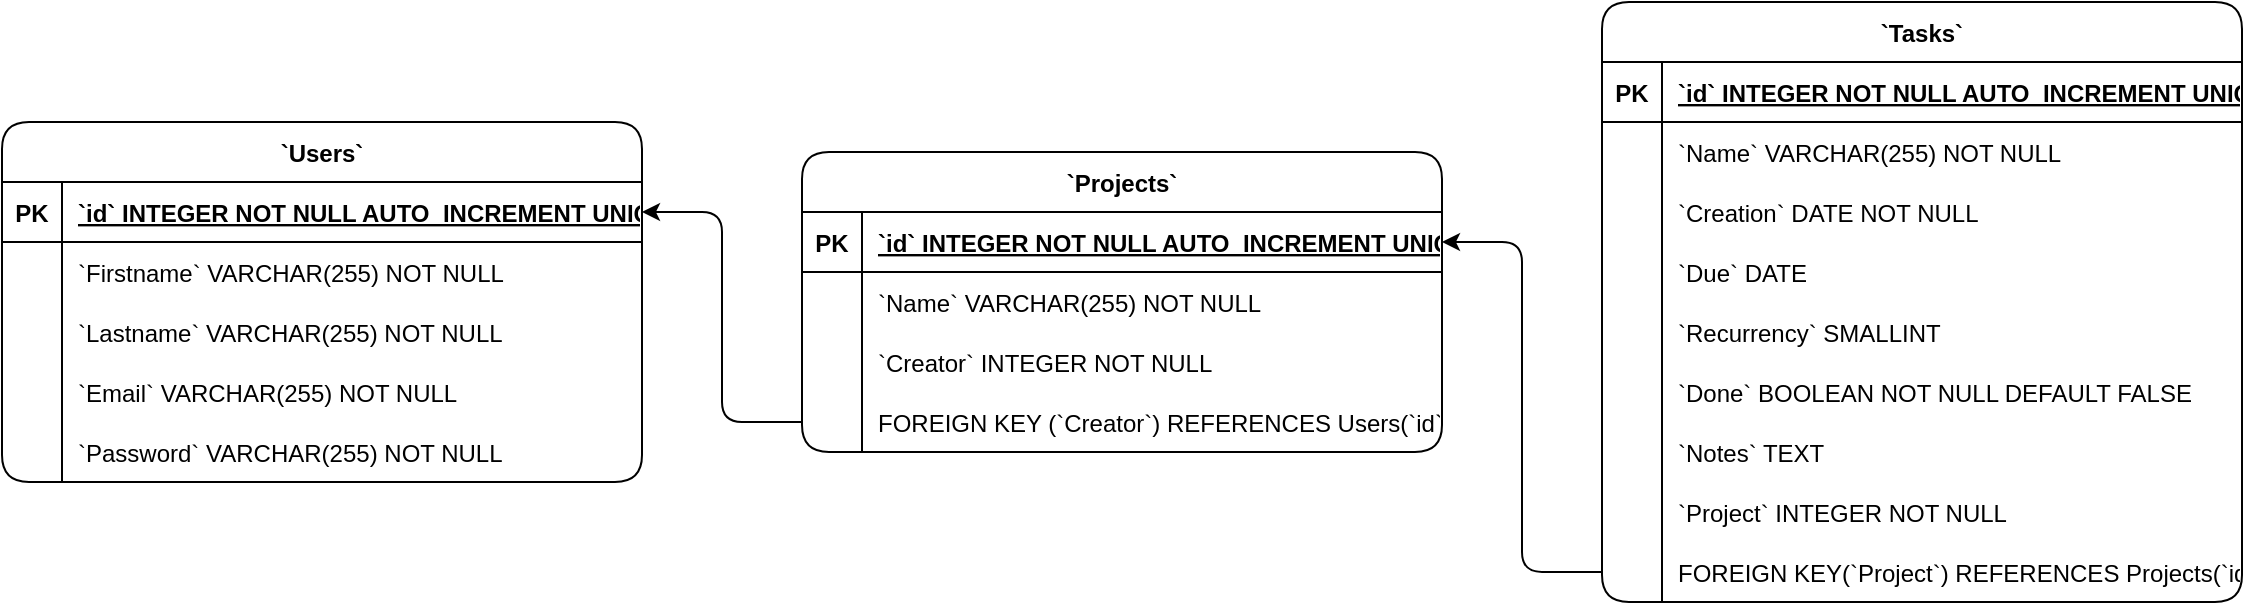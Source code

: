 <mxfile version="24.7.12">
  <diagram name="Pagina-1" id="FaUL2bqOBfmjjgBUDtcf">
    <mxGraphModel dx="1434" dy="768" grid="1" gridSize="10" guides="1" tooltips="1" connect="1" arrows="1" fold="1" page="1" pageScale="1" pageWidth="1169" pageHeight="827" math="0" shadow="0">
      <root>
        <mxCell id="0" />
        <mxCell id="1" parent="0" />
        <mxCell id="RrJUnFSJMkI2O_1RerV--42" value="`Users`" style="shape=table;startSize=30;container=1;collapsible=1;childLayout=tableLayout;fixedRows=1;rowLines=0;fontStyle=1;align=center;resizeLast=1;rounded=1;labelBackgroundColor=none;" parent="1" vertex="1">
          <mxGeometry x="80" y="260" width="320" height="180" as="geometry" />
        </mxCell>
        <mxCell id="RrJUnFSJMkI2O_1RerV--43" value="" style="shape=tableRow;horizontal=0;startSize=0;swimlaneHead=0;swimlaneBody=0;fillColor=none;collapsible=0;dropTarget=0;points=[[0,0.5],[1,0.5]];portConstraint=eastwest;top=0;left=0;right=0;bottom=1;rounded=1;labelBackgroundColor=none;" parent="RrJUnFSJMkI2O_1RerV--42" vertex="1">
          <mxGeometry y="30" width="320" height="30" as="geometry" />
        </mxCell>
        <mxCell id="RrJUnFSJMkI2O_1RerV--44" value="PK" style="shape=partialRectangle;overflow=hidden;connectable=0;fillColor=none;top=0;left=0;bottom=0;right=0;fontStyle=1;rounded=1;labelBackgroundColor=none;" parent="RrJUnFSJMkI2O_1RerV--43" vertex="1">
          <mxGeometry width="30" height="30" as="geometry">
            <mxRectangle width="30" height="30" as="alternateBounds" />
          </mxGeometry>
        </mxCell>
        <mxCell id="RrJUnFSJMkI2O_1RerV--45" value="`id` INTEGER NOT NULL AUTO_INCREMENT UNIQUE" style="shape=partialRectangle;overflow=hidden;connectable=0;fillColor=none;align=left;top=0;left=0;bottom=0;right=0;spacingLeft=6;fontStyle=5;rounded=1;labelBackgroundColor=none;" parent="RrJUnFSJMkI2O_1RerV--43" vertex="1">
          <mxGeometry x="30" width="290" height="30" as="geometry">
            <mxRectangle width="290" height="30" as="alternateBounds" />
          </mxGeometry>
        </mxCell>
        <mxCell id="RrJUnFSJMkI2O_1RerV--46" value="" style="shape=tableRow;horizontal=0;startSize=0;swimlaneHead=0;swimlaneBody=0;fillColor=none;collapsible=0;dropTarget=0;points=[[0,0.5],[1,0.5]];portConstraint=eastwest;top=0;left=0;right=0;bottom=0;rounded=1;labelBackgroundColor=none;" parent="RrJUnFSJMkI2O_1RerV--42" vertex="1">
          <mxGeometry y="60" width="320" height="30" as="geometry" />
        </mxCell>
        <mxCell id="RrJUnFSJMkI2O_1RerV--47" value="" style="shape=partialRectangle;overflow=hidden;connectable=0;fillColor=none;top=0;left=0;bottom=0;right=0;rounded=1;labelBackgroundColor=none;" parent="RrJUnFSJMkI2O_1RerV--46" vertex="1">
          <mxGeometry width="30" height="30" as="geometry">
            <mxRectangle width="30" height="30" as="alternateBounds" />
          </mxGeometry>
        </mxCell>
        <mxCell id="RrJUnFSJMkI2O_1RerV--48" value="`Firstname` VARCHAR(255) NOT NULL" style="shape=partialRectangle;overflow=hidden;connectable=0;fillColor=none;align=left;top=0;left=0;bottom=0;right=0;spacingLeft=6;rounded=1;labelBackgroundColor=none;" parent="RrJUnFSJMkI2O_1RerV--46" vertex="1">
          <mxGeometry x="30" width="290" height="30" as="geometry">
            <mxRectangle width="290" height="30" as="alternateBounds" />
          </mxGeometry>
        </mxCell>
        <mxCell id="RrJUnFSJMkI2O_1RerV--49" value="" style="shape=tableRow;horizontal=0;startSize=0;swimlaneHead=0;swimlaneBody=0;fillColor=none;collapsible=0;dropTarget=0;points=[[0,0.5],[1,0.5]];portConstraint=eastwest;top=0;left=0;right=0;bottom=0;rounded=1;labelBackgroundColor=none;" parent="RrJUnFSJMkI2O_1RerV--42" vertex="1">
          <mxGeometry y="90" width="320" height="30" as="geometry" />
        </mxCell>
        <mxCell id="RrJUnFSJMkI2O_1RerV--50" value="" style="shape=partialRectangle;overflow=hidden;connectable=0;fillColor=none;top=0;left=0;bottom=0;right=0;rounded=1;labelBackgroundColor=none;" parent="RrJUnFSJMkI2O_1RerV--49" vertex="1">
          <mxGeometry width="30" height="30" as="geometry">
            <mxRectangle width="30" height="30" as="alternateBounds" />
          </mxGeometry>
        </mxCell>
        <mxCell id="RrJUnFSJMkI2O_1RerV--51" value="`Lastname` VARCHAR(255) NOT NULL" style="shape=partialRectangle;overflow=hidden;connectable=0;fillColor=none;align=left;top=0;left=0;bottom=0;right=0;spacingLeft=6;rounded=1;labelBackgroundColor=none;" parent="RrJUnFSJMkI2O_1RerV--49" vertex="1">
          <mxGeometry x="30" width="290" height="30" as="geometry">
            <mxRectangle width="290" height="30" as="alternateBounds" />
          </mxGeometry>
        </mxCell>
        <mxCell id="RrJUnFSJMkI2O_1RerV--52" value="" style="shape=tableRow;horizontal=0;startSize=0;swimlaneHead=0;swimlaneBody=0;fillColor=none;collapsible=0;dropTarget=0;points=[[0,0.5],[1,0.5]];portConstraint=eastwest;top=0;left=0;right=0;bottom=0;rounded=1;labelBackgroundColor=none;" parent="RrJUnFSJMkI2O_1RerV--42" vertex="1">
          <mxGeometry y="120" width="320" height="30" as="geometry" />
        </mxCell>
        <mxCell id="RrJUnFSJMkI2O_1RerV--53" value="" style="shape=partialRectangle;overflow=hidden;connectable=0;fillColor=none;top=0;left=0;bottom=0;right=0;rounded=1;labelBackgroundColor=none;" parent="RrJUnFSJMkI2O_1RerV--52" vertex="1">
          <mxGeometry width="30" height="30" as="geometry">
            <mxRectangle width="30" height="30" as="alternateBounds" />
          </mxGeometry>
        </mxCell>
        <mxCell id="RrJUnFSJMkI2O_1RerV--54" value="`Email` VARCHAR(255) NOT NULL" style="shape=partialRectangle;overflow=hidden;connectable=0;fillColor=none;align=left;top=0;left=0;bottom=0;right=0;spacingLeft=6;rounded=1;labelBackgroundColor=none;" parent="RrJUnFSJMkI2O_1RerV--52" vertex="1">
          <mxGeometry x="30" width="290" height="30" as="geometry">
            <mxRectangle width="290" height="30" as="alternateBounds" />
          </mxGeometry>
        </mxCell>
        <mxCell id="RrJUnFSJMkI2O_1RerV--55" value="" style="shape=tableRow;horizontal=0;startSize=0;swimlaneHead=0;swimlaneBody=0;fillColor=none;collapsible=0;dropTarget=0;points=[[0,0.5],[1,0.5]];portConstraint=eastwest;top=0;left=0;right=0;bottom=0;rounded=1;labelBackgroundColor=none;" parent="RrJUnFSJMkI2O_1RerV--42" vertex="1">
          <mxGeometry y="150" width="320" height="30" as="geometry" />
        </mxCell>
        <mxCell id="RrJUnFSJMkI2O_1RerV--56" value="" style="shape=partialRectangle;overflow=hidden;connectable=0;fillColor=none;top=0;left=0;bottom=0;right=0;rounded=1;labelBackgroundColor=none;" parent="RrJUnFSJMkI2O_1RerV--55" vertex="1">
          <mxGeometry width="30" height="30" as="geometry">
            <mxRectangle width="30" height="30" as="alternateBounds" />
          </mxGeometry>
        </mxCell>
        <mxCell id="RrJUnFSJMkI2O_1RerV--57" value="`Password` VARCHAR(255) NOT NULL" style="shape=partialRectangle;overflow=hidden;connectable=0;fillColor=none;align=left;top=0;left=0;bottom=0;right=0;spacingLeft=6;rounded=1;labelBackgroundColor=none;" parent="RrJUnFSJMkI2O_1RerV--55" vertex="1">
          <mxGeometry x="30" width="290" height="30" as="geometry">
            <mxRectangle width="290" height="30" as="alternateBounds" />
          </mxGeometry>
        </mxCell>
        <mxCell id="RrJUnFSJMkI2O_1RerV--58" value="`Projects`" style="shape=table;startSize=30;container=1;collapsible=1;childLayout=tableLayout;fixedRows=1;rowLines=0;fontStyle=1;align=center;resizeLast=1;rounded=1;labelBackgroundColor=none;" parent="1" vertex="1">
          <mxGeometry x="480" y="275" width="320" height="150" as="geometry" />
        </mxCell>
        <mxCell id="RrJUnFSJMkI2O_1RerV--59" value="" style="shape=tableRow;horizontal=0;startSize=0;swimlaneHead=0;swimlaneBody=0;fillColor=none;collapsible=0;dropTarget=0;points=[[0,0.5],[1,0.5]];portConstraint=eastwest;top=0;left=0;right=0;bottom=1;rounded=1;labelBackgroundColor=none;" parent="RrJUnFSJMkI2O_1RerV--58" vertex="1">
          <mxGeometry y="30" width="320" height="30" as="geometry" />
        </mxCell>
        <mxCell id="RrJUnFSJMkI2O_1RerV--60" value="PK" style="shape=partialRectangle;overflow=hidden;connectable=0;fillColor=none;top=0;left=0;bottom=0;right=0;fontStyle=1;rounded=1;labelBackgroundColor=none;" parent="RrJUnFSJMkI2O_1RerV--59" vertex="1">
          <mxGeometry width="30" height="30" as="geometry">
            <mxRectangle width="30" height="30" as="alternateBounds" />
          </mxGeometry>
        </mxCell>
        <mxCell id="RrJUnFSJMkI2O_1RerV--61" value="`id` INTEGER NOT NULL AUTO_INCREMENT UNIQUE" style="shape=partialRectangle;overflow=hidden;connectable=0;fillColor=none;align=left;top=0;left=0;bottom=0;right=0;spacingLeft=6;fontStyle=5;rounded=1;labelBackgroundColor=none;" parent="RrJUnFSJMkI2O_1RerV--59" vertex="1">
          <mxGeometry x="30" width="290" height="30" as="geometry">
            <mxRectangle width="290" height="30" as="alternateBounds" />
          </mxGeometry>
        </mxCell>
        <mxCell id="RrJUnFSJMkI2O_1RerV--62" value="" style="shape=tableRow;horizontal=0;startSize=0;swimlaneHead=0;swimlaneBody=0;fillColor=none;collapsible=0;dropTarget=0;points=[[0,0.5],[1,0.5]];portConstraint=eastwest;top=0;left=0;right=0;bottom=0;rounded=1;labelBackgroundColor=none;" parent="RrJUnFSJMkI2O_1RerV--58" vertex="1">
          <mxGeometry y="60" width="320" height="30" as="geometry" />
        </mxCell>
        <mxCell id="RrJUnFSJMkI2O_1RerV--63" value="" style="shape=partialRectangle;overflow=hidden;connectable=0;fillColor=none;top=0;left=0;bottom=0;right=0;rounded=1;labelBackgroundColor=none;" parent="RrJUnFSJMkI2O_1RerV--62" vertex="1">
          <mxGeometry width="30" height="30" as="geometry">
            <mxRectangle width="30" height="30" as="alternateBounds" />
          </mxGeometry>
        </mxCell>
        <mxCell id="RrJUnFSJMkI2O_1RerV--64" value="`Name` VARCHAR(255) NOT NULL" style="shape=partialRectangle;overflow=hidden;connectable=0;fillColor=none;align=left;top=0;left=0;bottom=0;right=0;spacingLeft=6;rounded=1;labelBackgroundColor=none;" parent="RrJUnFSJMkI2O_1RerV--62" vertex="1">
          <mxGeometry x="30" width="290" height="30" as="geometry">
            <mxRectangle width="290" height="30" as="alternateBounds" />
          </mxGeometry>
        </mxCell>
        <mxCell id="RrJUnFSJMkI2O_1RerV--65" value="" style="shape=tableRow;horizontal=0;startSize=0;swimlaneHead=0;swimlaneBody=0;fillColor=none;collapsible=0;dropTarget=0;points=[[0,0.5],[1,0.5]];portConstraint=eastwest;top=0;left=0;right=0;bottom=0;rounded=1;labelBackgroundColor=none;" parent="RrJUnFSJMkI2O_1RerV--58" vertex="1">
          <mxGeometry y="90" width="320" height="30" as="geometry" />
        </mxCell>
        <mxCell id="RrJUnFSJMkI2O_1RerV--66" value="" style="shape=partialRectangle;overflow=hidden;connectable=0;fillColor=none;top=0;left=0;bottom=0;right=0;rounded=1;labelBackgroundColor=none;" parent="RrJUnFSJMkI2O_1RerV--65" vertex="1">
          <mxGeometry width="30" height="30" as="geometry">
            <mxRectangle width="30" height="30" as="alternateBounds" />
          </mxGeometry>
        </mxCell>
        <mxCell id="RrJUnFSJMkI2O_1RerV--67" value="`Creator` INTEGER NOT NULL" style="shape=partialRectangle;overflow=hidden;connectable=0;fillColor=none;align=left;top=0;left=0;bottom=0;right=0;spacingLeft=6;rounded=1;labelBackgroundColor=none;" parent="RrJUnFSJMkI2O_1RerV--65" vertex="1">
          <mxGeometry x="30" width="290" height="30" as="geometry">
            <mxRectangle width="290" height="30" as="alternateBounds" />
          </mxGeometry>
        </mxCell>
        <mxCell id="RrJUnFSJMkI2O_1RerV--68" value="" style="shape=tableRow;horizontal=0;startSize=0;swimlaneHead=0;swimlaneBody=0;fillColor=none;collapsible=0;dropTarget=0;points=[[0,0.5],[1,0.5]];portConstraint=eastwest;top=0;left=0;right=0;bottom=0;rounded=1;labelBackgroundColor=none;" parent="RrJUnFSJMkI2O_1RerV--58" vertex="1">
          <mxGeometry y="120" width="320" height="30" as="geometry" />
        </mxCell>
        <mxCell id="RrJUnFSJMkI2O_1RerV--69" value="" style="shape=partialRectangle;overflow=hidden;connectable=0;fillColor=none;top=0;left=0;bottom=0;right=0;rounded=1;labelBackgroundColor=none;" parent="RrJUnFSJMkI2O_1RerV--68" vertex="1">
          <mxGeometry width="30" height="30" as="geometry">
            <mxRectangle width="30" height="30" as="alternateBounds" />
          </mxGeometry>
        </mxCell>
        <mxCell id="RrJUnFSJMkI2O_1RerV--70" value="FOREIGN KEY (`Creator`) REFERENCES Users(`id`)" style="shape=partialRectangle;overflow=hidden;connectable=0;fillColor=none;align=left;top=0;left=0;bottom=0;right=0;spacingLeft=6;rounded=1;labelBackgroundColor=none;" parent="RrJUnFSJMkI2O_1RerV--68" vertex="1">
          <mxGeometry x="30" width="290" height="30" as="geometry">
            <mxRectangle width="290" height="30" as="alternateBounds" />
          </mxGeometry>
        </mxCell>
        <mxCell id="RrJUnFSJMkI2O_1RerV--71" value="`Tasks`" style="shape=table;startSize=30;container=1;collapsible=1;childLayout=tableLayout;fixedRows=1;rowLines=0;fontStyle=1;align=center;resizeLast=1;rounded=1;labelBackgroundColor=none;" parent="1" vertex="1">
          <mxGeometry x="880" y="200" width="320" height="300" as="geometry" />
        </mxCell>
        <mxCell id="RrJUnFSJMkI2O_1RerV--72" value="" style="shape=tableRow;horizontal=0;startSize=0;swimlaneHead=0;swimlaneBody=0;fillColor=none;collapsible=0;dropTarget=0;points=[[0,0.5],[1,0.5]];portConstraint=eastwest;top=0;left=0;right=0;bottom=1;rounded=1;labelBackgroundColor=none;" parent="RrJUnFSJMkI2O_1RerV--71" vertex="1">
          <mxGeometry y="30" width="320" height="30" as="geometry" />
        </mxCell>
        <mxCell id="RrJUnFSJMkI2O_1RerV--73" value="PK" style="shape=partialRectangle;overflow=hidden;connectable=0;fillColor=none;top=0;left=0;bottom=0;right=0;fontStyle=1;rounded=1;labelBackgroundColor=none;" parent="RrJUnFSJMkI2O_1RerV--72" vertex="1">
          <mxGeometry width="30" height="30" as="geometry">
            <mxRectangle width="30" height="30" as="alternateBounds" />
          </mxGeometry>
        </mxCell>
        <mxCell id="RrJUnFSJMkI2O_1RerV--74" value="`id` INTEGER NOT NULL AUTO_INCREMENT UNIQUE" style="shape=partialRectangle;overflow=hidden;connectable=0;fillColor=none;align=left;top=0;left=0;bottom=0;right=0;spacingLeft=6;fontStyle=5;rounded=1;labelBackgroundColor=none;" parent="RrJUnFSJMkI2O_1RerV--72" vertex="1">
          <mxGeometry x="30" width="290" height="30" as="geometry">
            <mxRectangle width="290" height="30" as="alternateBounds" />
          </mxGeometry>
        </mxCell>
        <mxCell id="RrJUnFSJMkI2O_1RerV--75" value="" style="shape=tableRow;horizontal=0;startSize=0;swimlaneHead=0;swimlaneBody=0;fillColor=none;collapsible=0;dropTarget=0;points=[[0,0.5],[1,0.5]];portConstraint=eastwest;top=0;left=0;right=0;bottom=0;rounded=1;labelBackgroundColor=none;" parent="RrJUnFSJMkI2O_1RerV--71" vertex="1">
          <mxGeometry y="60" width="320" height="30" as="geometry" />
        </mxCell>
        <mxCell id="RrJUnFSJMkI2O_1RerV--76" value="" style="shape=partialRectangle;overflow=hidden;connectable=0;fillColor=none;top=0;left=0;bottom=0;right=0;rounded=1;labelBackgroundColor=none;" parent="RrJUnFSJMkI2O_1RerV--75" vertex="1">
          <mxGeometry width="30" height="30" as="geometry">
            <mxRectangle width="30" height="30" as="alternateBounds" />
          </mxGeometry>
        </mxCell>
        <mxCell id="RrJUnFSJMkI2O_1RerV--77" value="`Name` VARCHAR(255) NOT NULL" style="shape=partialRectangle;overflow=hidden;connectable=0;fillColor=none;align=left;top=0;left=0;bottom=0;right=0;spacingLeft=6;rounded=1;labelBackgroundColor=none;" parent="RrJUnFSJMkI2O_1RerV--75" vertex="1">
          <mxGeometry x="30" width="290" height="30" as="geometry">
            <mxRectangle width="290" height="30" as="alternateBounds" />
          </mxGeometry>
        </mxCell>
        <mxCell id="RrJUnFSJMkI2O_1RerV--78" value="" style="shape=tableRow;horizontal=0;startSize=0;swimlaneHead=0;swimlaneBody=0;fillColor=none;collapsible=0;dropTarget=0;points=[[0,0.5],[1,0.5]];portConstraint=eastwest;top=0;left=0;right=0;bottom=0;rounded=1;labelBackgroundColor=none;" parent="RrJUnFSJMkI2O_1RerV--71" vertex="1">
          <mxGeometry y="90" width="320" height="30" as="geometry" />
        </mxCell>
        <mxCell id="RrJUnFSJMkI2O_1RerV--79" value="" style="shape=partialRectangle;overflow=hidden;connectable=0;fillColor=none;top=0;left=0;bottom=0;right=0;rounded=1;labelBackgroundColor=none;" parent="RrJUnFSJMkI2O_1RerV--78" vertex="1">
          <mxGeometry width="30" height="30" as="geometry">
            <mxRectangle width="30" height="30" as="alternateBounds" />
          </mxGeometry>
        </mxCell>
        <mxCell id="RrJUnFSJMkI2O_1RerV--80" value="`Creation` DATE NOT NULL" style="shape=partialRectangle;overflow=hidden;connectable=0;fillColor=none;align=left;top=0;left=0;bottom=0;right=0;spacingLeft=6;rounded=1;labelBackgroundColor=none;" parent="RrJUnFSJMkI2O_1RerV--78" vertex="1">
          <mxGeometry x="30" width="290" height="30" as="geometry">
            <mxRectangle width="290" height="30" as="alternateBounds" />
          </mxGeometry>
        </mxCell>
        <mxCell id="RrJUnFSJMkI2O_1RerV--81" value="" style="shape=tableRow;horizontal=0;startSize=0;swimlaneHead=0;swimlaneBody=0;fillColor=none;collapsible=0;dropTarget=0;points=[[0,0.5],[1,0.5]];portConstraint=eastwest;top=0;left=0;right=0;bottom=0;rounded=1;labelBackgroundColor=none;" parent="RrJUnFSJMkI2O_1RerV--71" vertex="1">
          <mxGeometry y="120" width="320" height="30" as="geometry" />
        </mxCell>
        <mxCell id="RrJUnFSJMkI2O_1RerV--82" value="" style="shape=partialRectangle;overflow=hidden;connectable=0;fillColor=none;top=0;left=0;bottom=0;right=0;rounded=1;labelBackgroundColor=none;" parent="RrJUnFSJMkI2O_1RerV--81" vertex="1">
          <mxGeometry width="30" height="30" as="geometry">
            <mxRectangle width="30" height="30" as="alternateBounds" />
          </mxGeometry>
        </mxCell>
        <mxCell id="RrJUnFSJMkI2O_1RerV--83" value="`Due` DATE" style="shape=partialRectangle;overflow=hidden;connectable=0;fillColor=none;align=left;top=0;left=0;bottom=0;right=0;spacingLeft=6;rounded=1;labelBackgroundColor=none;" parent="RrJUnFSJMkI2O_1RerV--81" vertex="1">
          <mxGeometry x="30" width="290" height="30" as="geometry">
            <mxRectangle width="290" height="30" as="alternateBounds" />
          </mxGeometry>
        </mxCell>
        <mxCell id="RrJUnFSJMkI2O_1RerV--84" value="" style="shape=tableRow;horizontal=0;startSize=0;swimlaneHead=0;swimlaneBody=0;fillColor=none;collapsible=0;dropTarget=0;points=[[0,0.5],[1,0.5]];portConstraint=eastwest;top=0;left=0;right=0;bottom=0;rounded=1;labelBackgroundColor=none;" parent="RrJUnFSJMkI2O_1RerV--71" vertex="1">
          <mxGeometry y="150" width="320" height="30" as="geometry" />
        </mxCell>
        <mxCell id="RrJUnFSJMkI2O_1RerV--85" value="" style="shape=partialRectangle;overflow=hidden;connectable=0;fillColor=none;top=0;left=0;bottom=0;right=0;rounded=1;labelBackgroundColor=none;" parent="RrJUnFSJMkI2O_1RerV--84" vertex="1">
          <mxGeometry width="30" height="30" as="geometry">
            <mxRectangle width="30" height="30" as="alternateBounds" />
          </mxGeometry>
        </mxCell>
        <mxCell id="RrJUnFSJMkI2O_1RerV--86" value="`Recurrency` SMALLINT" style="shape=partialRectangle;overflow=hidden;connectable=0;fillColor=none;align=left;top=0;left=0;bottom=0;right=0;spacingLeft=6;rounded=1;labelBackgroundColor=none;" parent="RrJUnFSJMkI2O_1RerV--84" vertex="1">
          <mxGeometry x="30" width="290" height="30" as="geometry">
            <mxRectangle width="290" height="30" as="alternateBounds" />
          </mxGeometry>
        </mxCell>
        <mxCell id="RrJUnFSJMkI2O_1RerV--87" value="" style="shape=tableRow;horizontal=0;startSize=0;swimlaneHead=0;swimlaneBody=0;fillColor=none;collapsible=0;dropTarget=0;points=[[0,0.5],[1,0.5]];portConstraint=eastwest;top=0;left=0;right=0;bottom=0;rounded=1;labelBackgroundColor=none;" parent="RrJUnFSJMkI2O_1RerV--71" vertex="1">
          <mxGeometry y="180" width="320" height="30" as="geometry" />
        </mxCell>
        <mxCell id="RrJUnFSJMkI2O_1RerV--88" value="" style="shape=partialRectangle;overflow=hidden;connectable=0;fillColor=none;top=0;left=0;bottom=0;right=0;rounded=1;labelBackgroundColor=none;" parent="RrJUnFSJMkI2O_1RerV--87" vertex="1">
          <mxGeometry width="30" height="30" as="geometry">
            <mxRectangle width="30" height="30" as="alternateBounds" />
          </mxGeometry>
        </mxCell>
        <mxCell id="RrJUnFSJMkI2O_1RerV--89" value="`Done` BOOLEAN NOT NULL DEFAULT FALSE" style="shape=partialRectangle;overflow=hidden;connectable=0;fillColor=none;align=left;top=0;left=0;bottom=0;right=0;spacingLeft=6;rounded=1;labelBackgroundColor=none;" parent="RrJUnFSJMkI2O_1RerV--87" vertex="1">
          <mxGeometry x="30" width="290" height="30" as="geometry">
            <mxRectangle width="290" height="30" as="alternateBounds" />
          </mxGeometry>
        </mxCell>
        <mxCell id="RrJUnFSJMkI2O_1RerV--90" value="" style="shape=tableRow;horizontal=0;startSize=0;swimlaneHead=0;swimlaneBody=0;fillColor=none;collapsible=0;dropTarget=0;points=[[0,0.5],[1,0.5]];portConstraint=eastwest;top=0;left=0;right=0;bottom=0;rounded=1;labelBackgroundColor=none;" parent="RrJUnFSJMkI2O_1RerV--71" vertex="1">
          <mxGeometry y="210" width="320" height="30" as="geometry" />
        </mxCell>
        <mxCell id="RrJUnFSJMkI2O_1RerV--91" value="" style="shape=partialRectangle;overflow=hidden;connectable=0;fillColor=none;top=0;left=0;bottom=0;right=0;rounded=1;labelBackgroundColor=none;" parent="RrJUnFSJMkI2O_1RerV--90" vertex="1">
          <mxGeometry width="30" height="30" as="geometry">
            <mxRectangle width="30" height="30" as="alternateBounds" />
          </mxGeometry>
        </mxCell>
        <mxCell id="RrJUnFSJMkI2O_1RerV--92" value="`Notes` TEXT" style="shape=partialRectangle;overflow=hidden;connectable=0;fillColor=none;align=left;top=0;left=0;bottom=0;right=0;spacingLeft=6;rounded=1;labelBackgroundColor=none;" parent="RrJUnFSJMkI2O_1RerV--90" vertex="1">
          <mxGeometry x="30" width="290" height="30" as="geometry">
            <mxRectangle width="290" height="30" as="alternateBounds" />
          </mxGeometry>
        </mxCell>
        <mxCell id="RrJUnFSJMkI2O_1RerV--93" value="" style="shape=tableRow;horizontal=0;startSize=0;swimlaneHead=0;swimlaneBody=0;fillColor=none;collapsible=0;dropTarget=0;points=[[0,0.5],[1,0.5]];portConstraint=eastwest;top=0;left=0;right=0;bottom=0;rounded=1;labelBackgroundColor=none;" parent="RrJUnFSJMkI2O_1RerV--71" vertex="1">
          <mxGeometry y="240" width="320" height="30" as="geometry" />
        </mxCell>
        <mxCell id="RrJUnFSJMkI2O_1RerV--94" value="" style="shape=partialRectangle;overflow=hidden;connectable=0;fillColor=none;top=0;left=0;bottom=0;right=0;rounded=1;labelBackgroundColor=none;" parent="RrJUnFSJMkI2O_1RerV--93" vertex="1">
          <mxGeometry width="30" height="30" as="geometry">
            <mxRectangle width="30" height="30" as="alternateBounds" />
          </mxGeometry>
        </mxCell>
        <mxCell id="RrJUnFSJMkI2O_1RerV--95" value="`Project` INTEGER NOT NULL" style="shape=partialRectangle;overflow=hidden;connectable=0;fillColor=none;align=left;top=0;left=0;bottom=0;right=0;spacingLeft=6;rounded=1;labelBackgroundColor=none;" parent="RrJUnFSJMkI2O_1RerV--93" vertex="1">
          <mxGeometry x="30" width="290" height="30" as="geometry">
            <mxRectangle width="290" height="30" as="alternateBounds" />
          </mxGeometry>
        </mxCell>
        <mxCell id="RrJUnFSJMkI2O_1RerV--96" value="" style="shape=tableRow;horizontal=0;startSize=0;swimlaneHead=0;swimlaneBody=0;fillColor=none;collapsible=0;dropTarget=0;points=[[0,0.5],[1,0.5]];portConstraint=eastwest;top=0;left=0;right=0;bottom=0;rounded=1;labelBackgroundColor=none;" parent="RrJUnFSJMkI2O_1RerV--71" vertex="1">
          <mxGeometry y="270" width="320" height="30" as="geometry" />
        </mxCell>
        <mxCell id="RrJUnFSJMkI2O_1RerV--97" value="" style="shape=partialRectangle;overflow=hidden;connectable=0;fillColor=none;top=0;left=0;bottom=0;right=0;rounded=1;labelBackgroundColor=none;" parent="RrJUnFSJMkI2O_1RerV--96" vertex="1">
          <mxGeometry width="30" height="30" as="geometry">
            <mxRectangle width="30" height="30" as="alternateBounds" />
          </mxGeometry>
        </mxCell>
        <mxCell id="RrJUnFSJMkI2O_1RerV--98" value="FOREIGN KEY(`Project`) REFERENCES Projects(`id`)" style="shape=partialRectangle;overflow=hidden;connectable=0;fillColor=none;align=left;top=0;left=0;bottom=0;right=0;spacingLeft=6;rounded=1;labelBackgroundColor=none;" parent="RrJUnFSJMkI2O_1RerV--96" vertex="1">
          <mxGeometry x="30" width="290" height="30" as="geometry">
            <mxRectangle width="290" height="30" as="alternateBounds" />
          </mxGeometry>
        </mxCell>
        <mxCell id="4UB4KdzH5DvW7pbqy43i-1" style="edgeStyle=orthogonalEdgeStyle;rounded=1;hachureGap=4;orthogonalLoop=1;jettySize=auto;html=1;entryX=1;entryY=0.5;entryDx=0;entryDy=0;fontFamily=Architects Daughter;fontSource=https%3A%2F%2Ffonts.googleapis.com%2Fcss%3Ffamily%3DArchitects%2BDaughter;labelBackgroundColor=none;fontColor=default;" edge="1" parent="1" source="RrJUnFSJMkI2O_1RerV--68" target="RrJUnFSJMkI2O_1RerV--43">
          <mxGeometry relative="1" as="geometry" />
        </mxCell>
        <mxCell id="4UB4KdzH5DvW7pbqy43i-2" style="edgeStyle=orthogonalEdgeStyle;rounded=1;hachureGap=4;orthogonalLoop=1;jettySize=auto;html=1;entryX=1;entryY=0.5;entryDx=0;entryDy=0;fontFamily=Architects Daughter;fontSource=https%3A%2F%2Ffonts.googleapis.com%2Fcss%3Ffamily%3DArchitects%2BDaughter;labelBackgroundColor=none;fontColor=default;" edge="1" parent="1" source="RrJUnFSJMkI2O_1RerV--96" target="RrJUnFSJMkI2O_1RerV--59">
          <mxGeometry relative="1" as="geometry" />
        </mxCell>
      </root>
    </mxGraphModel>
  </diagram>
</mxfile>
